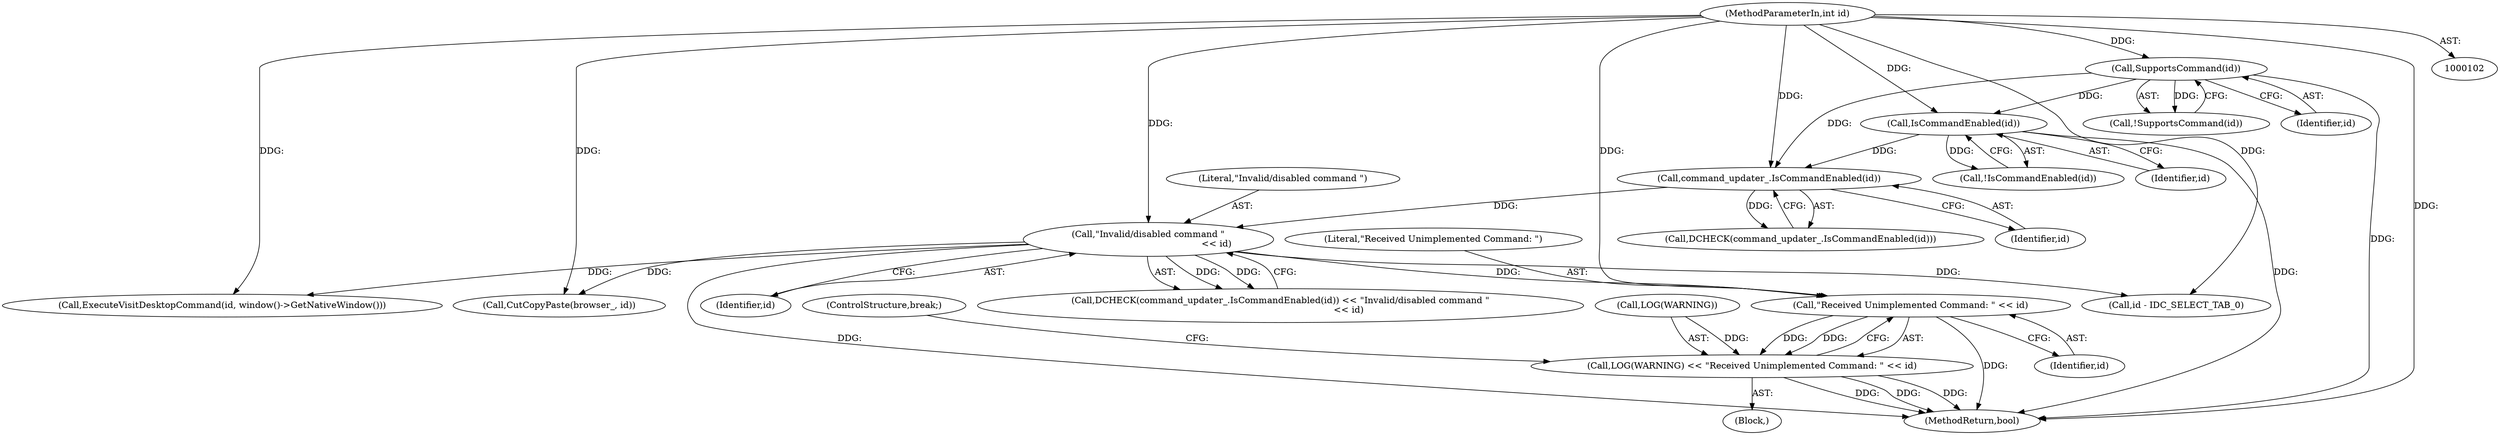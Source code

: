 digraph "0_Chrome_0328261c41b1b7495e1d4d4cf958f41a08aff38b@API" {
"1000617" [label="(Call,\"Received Unimplemented Command: \" << id)"];
"1000126" [label="(Call,\"Invalid/disabled command \"\n                                                << id)"];
"1000124" [label="(Call,command_updater_.IsCommandEnabled(id))"];
"1000112" [label="(Call,IsCommandEnabled(id))"];
"1000109" [label="(Call,SupportsCommand(id))"];
"1000103" [label="(MethodParameterIn,int id)"];
"1000614" [label="(Call,LOG(WARNING) << \"Received Unimplemented Command: \" << id)"];
"1000108" [label="(Call,!SupportsCommand(id))"];
"1000109" [label="(Call,SupportsCommand(id))"];
"1000274" [label="(Call,ExecuteVisitDesktopCommand(id, window()->GetNativeWindow()))"];
"1000111" [label="(Call,!IsCommandEnabled(id))"];
"1000125" [label="(Identifier,id)"];
"1000620" [label="(ControlStructure,break;)"];
"1000110" [label="(Identifier,id)"];
"1000127" [label="(Literal,\"Invalid/disabled command \")"];
"1000369" [label="(Call,CutCopyPaste(browser_, id))"];
"1000124" [label="(Call,command_updater_.IsCommandEnabled(id))"];
"1000113" [label="(Identifier,id)"];
"1000123" [label="(Call,DCHECK(command_updater_.IsCommandEnabled(id)))"];
"1000623" [label="(MethodReturn,bool)"];
"1000131" [label="(Block,)"];
"1000112" [label="(Call,IsCommandEnabled(id))"];
"1000128" [label="(Identifier,id)"];
"1000238" [label="(Call,id - IDC_SELECT_TAB_0)"];
"1000618" [label="(Literal,\"Received Unimplemented Command: \")"];
"1000617" [label="(Call,\"Received Unimplemented Command: \" << id)"];
"1000122" [label="(Call,DCHECK(command_updater_.IsCommandEnabled(id)) << \"Invalid/disabled command \"\n                                                << id)"];
"1000103" [label="(MethodParameterIn,int id)"];
"1000126" [label="(Call,\"Invalid/disabled command \"\n                                                << id)"];
"1000619" [label="(Identifier,id)"];
"1000614" [label="(Call,LOG(WARNING) << \"Received Unimplemented Command: \" << id)"];
"1000615" [label="(Call,LOG(WARNING))"];
"1000617" -> "1000614"  [label="AST: "];
"1000617" -> "1000619"  [label="CFG: "];
"1000618" -> "1000617"  [label="AST: "];
"1000619" -> "1000617"  [label="AST: "];
"1000614" -> "1000617"  [label="CFG: "];
"1000617" -> "1000623"  [label="DDG: "];
"1000617" -> "1000614"  [label="DDG: "];
"1000617" -> "1000614"  [label="DDG: "];
"1000126" -> "1000617"  [label="DDG: "];
"1000103" -> "1000617"  [label="DDG: "];
"1000126" -> "1000122"  [label="AST: "];
"1000126" -> "1000128"  [label="CFG: "];
"1000127" -> "1000126"  [label="AST: "];
"1000128" -> "1000126"  [label="AST: "];
"1000122" -> "1000126"  [label="CFG: "];
"1000126" -> "1000623"  [label="DDG: "];
"1000126" -> "1000122"  [label="DDG: "];
"1000126" -> "1000122"  [label="DDG: "];
"1000124" -> "1000126"  [label="DDG: "];
"1000103" -> "1000126"  [label="DDG: "];
"1000126" -> "1000238"  [label="DDG: "];
"1000126" -> "1000274"  [label="DDG: "];
"1000126" -> "1000369"  [label="DDG: "];
"1000124" -> "1000123"  [label="AST: "];
"1000124" -> "1000125"  [label="CFG: "];
"1000125" -> "1000124"  [label="AST: "];
"1000123" -> "1000124"  [label="CFG: "];
"1000124" -> "1000123"  [label="DDG: "];
"1000112" -> "1000124"  [label="DDG: "];
"1000109" -> "1000124"  [label="DDG: "];
"1000103" -> "1000124"  [label="DDG: "];
"1000112" -> "1000111"  [label="AST: "];
"1000112" -> "1000113"  [label="CFG: "];
"1000113" -> "1000112"  [label="AST: "];
"1000111" -> "1000112"  [label="CFG: "];
"1000112" -> "1000623"  [label="DDG: "];
"1000112" -> "1000111"  [label="DDG: "];
"1000109" -> "1000112"  [label="DDG: "];
"1000103" -> "1000112"  [label="DDG: "];
"1000109" -> "1000108"  [label="AST: "];
"1000109" -> "1000110"  [label="CFG: "];
"1000110" -> "1000109"  [label="AST: "];
"1000108" -> "1000109"  [label="CFG: "];
"1000109" -> "1000623"  [label="DDG: "];
"1000109" -> "1000108"  [label="DDG: "];
"1000103" -> "1000109"  [label="DDG: "];
"1000103" -> "1000102"  [label="AST: "];
"1000103" -> "1000623"  [label="DDG: "];
"1000103" -> "1000238"  [label="DDG: "];
"1000103" -> "1000274"  [label="DDG: "];
"1000103" -> "1000369"  [label="DDG: "];
"1000614" -> "1000131"  [label="AST: "];
"1000615" -> "1000614"  [label="AST: "];
"1000620" -> "1000614"  [label="CFG: "];
"1000614" -> "1000623"  [label="DDG: "];
"1000614" -> "1000623"  [label="DDG: "];
"1000614" -> "1000623"  [label="DDG: "];
"1000615" -> "1000614"  [label="DDG: "];
}
